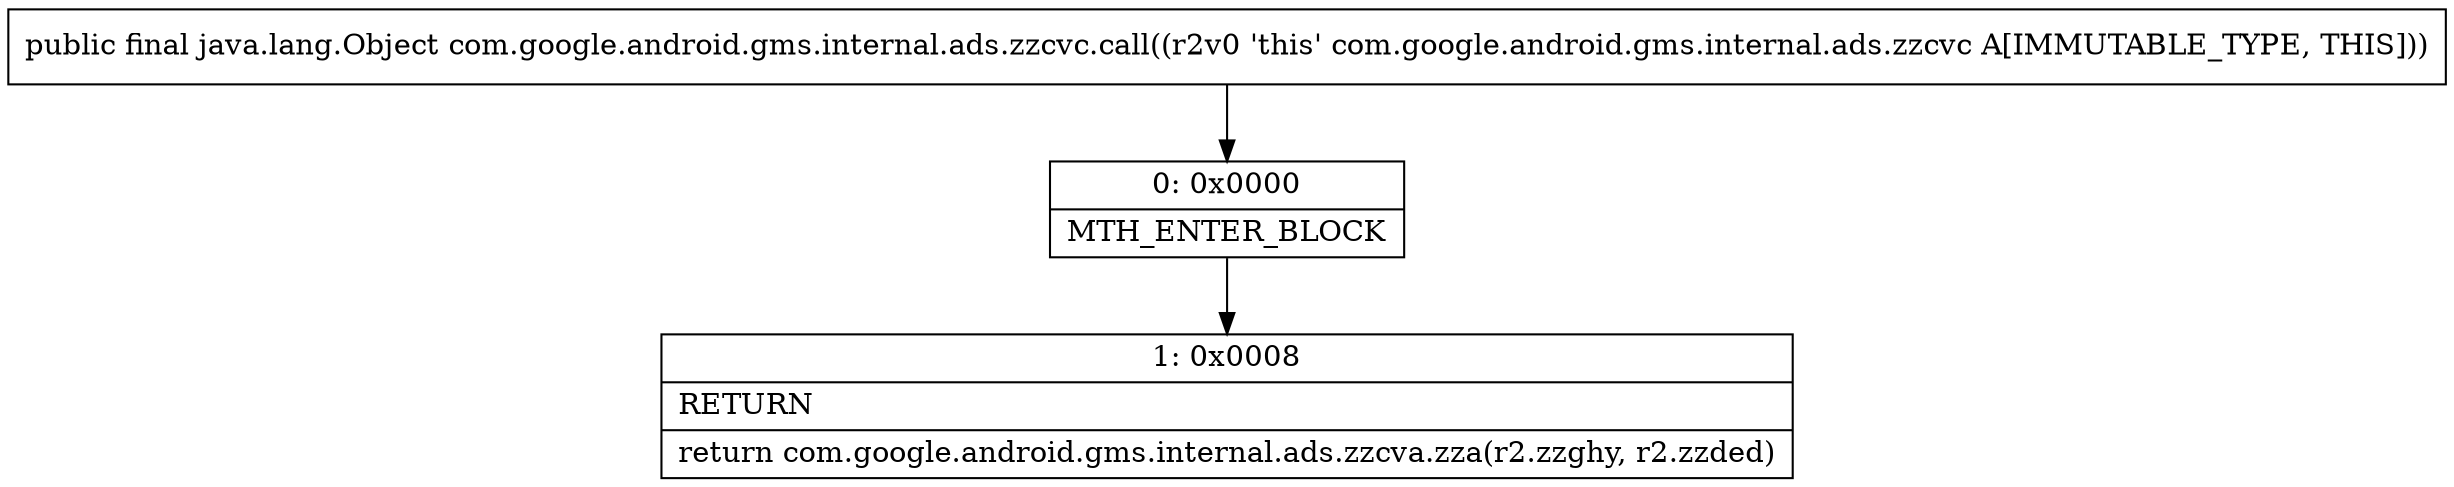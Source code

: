 digraph "CFG forcom.google.android.gms.internal.ads.zzcvc.call()Ljava\/lang\/Object;" {
Node_0 [shape=record,label="{0\:\ 0x0000|MTH_ENTER_BLOCK\l}"];
Node_1 [shape=record,label="{1\:\ 0x0008|RETURN\l|return com.google.android.gms.internal.ads.zzcva.zza(r2.zzghy, r2.zzded)\l}"];
MethodNode[shape=record,label="{public final java.lang.Object com.google.android.gms.internal.ads.zzcvc.call((r2v0 'this' com.google.android.gms.internal.ads.zzcvc A[IMMUTABLE_TYPE, THIS])) }"];
MethodNode -> Node_0;
Node_0 -> Node_1;
}

